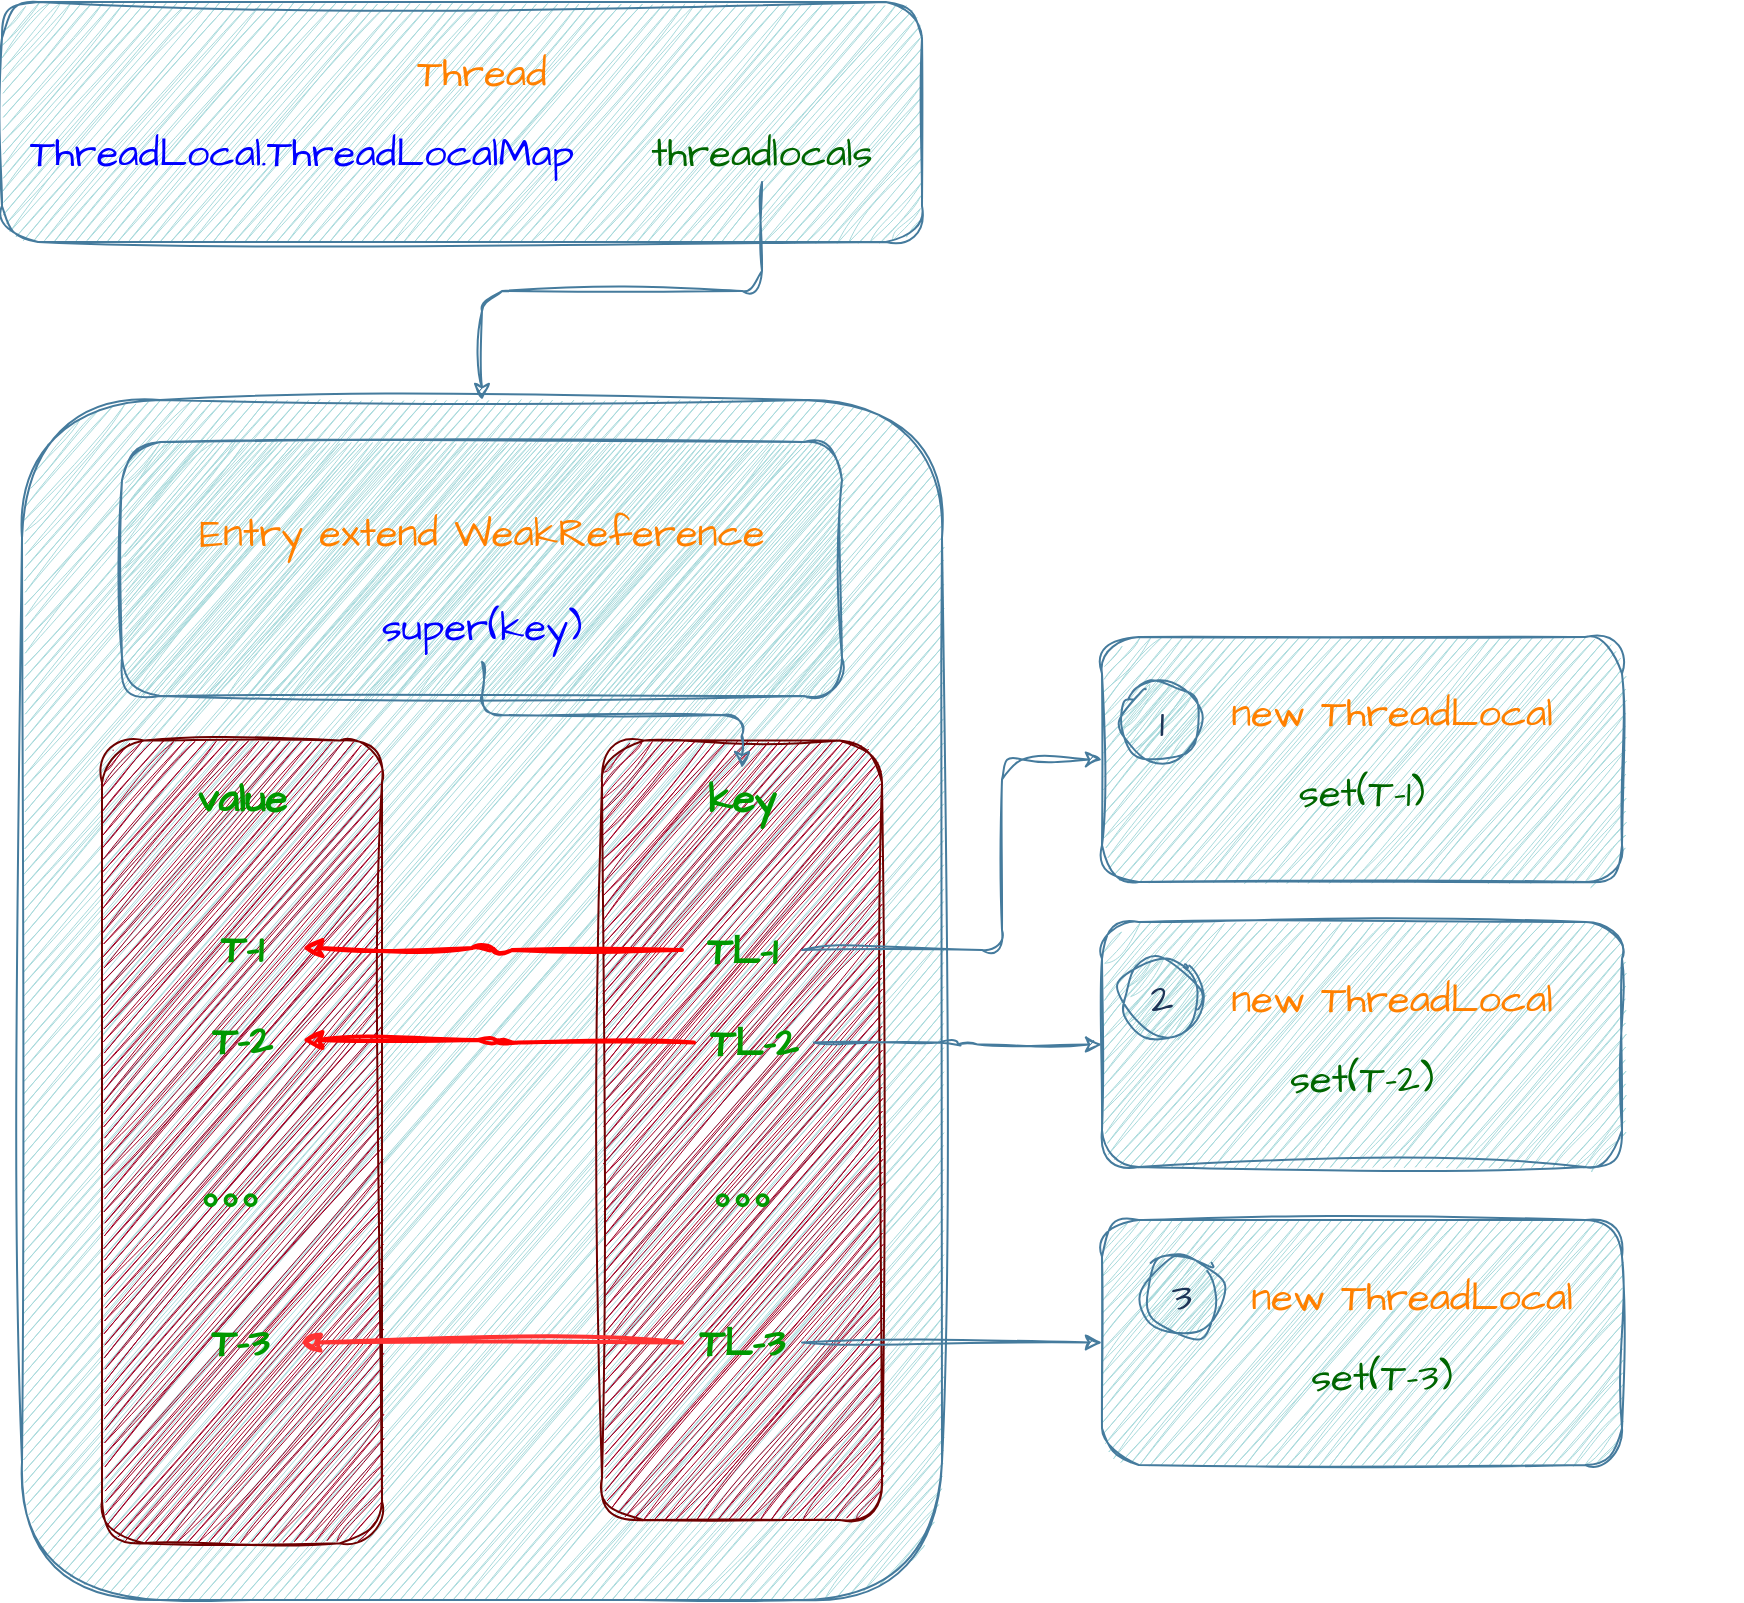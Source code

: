 <mxfile version="21.0.2" type="github">
  <diagram name="第 1 页" id="laoeZc8yE4lGpE7v5CXU">
    <mxGraphModel dx="1834" dy="754" grid="1" gridSize="10" guides="1" tooltips="1" connect="1" arrows="1" fold="1" page="0" pageScale="1" pageWidth="827" pageHeight="1169" background="none" math="0" shadow="0">
      <root>
        <mxCell id="0" />
        <mxCell id="1" parent="0" />
        <mxCell id="CpxjNYqMOLAFewP2eBRz-58" value="" style="group" vertex="1" connectable="0" parent="1">
          <mxGeometry x="-370" y="60" width="870" height="799" as="geometry" />
        </mxCell>
        <mxCell id="CpxjNYqMOLAFewP2eBRz-28" value="" style="group" vertex="1" connectable="0" parent="CpxjNYqMOLAFewP2eBRz-58">
          <mxGeometry x="10" y="359" width="460" height="440" as="geometry" />
        </mxCell>
        <mxCell id="CpxjNYqMOLAFewP2eBRz-25" value="" style="rounded=1;whiteSpace=wrap;html=1;shadow=0;labelBackgroundColor=none;fillColor=#A8DADC;strokeColor=#457B9D;fontColor=#1D3557;sketch=1;curveFitting=1;jiggle=2;" vertex="1" parent="CpxjNYqMOLAFewP2eBRz-28">
          <mxGeometry y="-160" width="460" height="600" as="geometry" />
        </mxCell>
        <mxCell id="CpxjNYqMOLAFewP2eBRz-26" value="" style="rounded=1;whiteSpace=wrap;html=1;shadow=0;labelBackgroundColor=none;fillColor=#a20025;strokeColor=#6F0000;sketch=1;curveFitting=1;jiggle=2;fontColor=#ffffff;" vertex="1" parent="CpxjNYqMOLAFewP2eBRz-28">
          <mxGeometry x="40" y="10.233" width="140" height="401.382" as="geometry" />
        </mxCell>
        <mxCell id="CpxjNYqMOLAFewP2eBRz-27" value="" style="rounded=1;whiteSpace=wrap;html=1;shadow=0;labelBackgroundColor=none;fillColor=#a20025;strokeColor=#6F0000;sketch=1;curveFitting=1;jiggle=2;fontColor=#ffffff;" vertex="1" parent="CpxjNYqMOLAFewP2eBRz-28">
          <mxGeometry x="290" y="10.23" width="140" height="389.77" as="geometry" />
        </mxCell>
        <mxCell id="CpxjNYqMOLAFewP2eBRz-32" value="key" style="text;html=1;strokeColor=none;fillColor=none;align=center;verticalAlign=middle;whiteSpace=wrap;rounded=0;fontSize=20;fontFamily=Architects Daughter;fontColor=#009900;fontStyle=1" vertex="1" parent="CpxjNYqMOLAFewP2eBRz-28">
          <mxGeometry x="330" y="24" width="60" height="30" as="geometry" />
        </mxCell>
        <mxCell id="CpxjNYqMOLAFewP2eBRz-33" value="value" style="text;html=1;strokeColor=none;fillColor=none;align=center;verticalAlign=middle;whiteSpace=wrap;rounded=0;fontSize=20;fontFamily=Architects Daughter;fontColor=#009900;fontStyle=1" vertex="1" parent="CpxjNYqMOLAFewP2eBRz-28">
          <mxGeometry x="80" y="24" width="60" height="30" as="geometry" />
        </mxCell>
        <mxCell id="CpxjNYqMOLAFewP2eBRz-45" style="edgeStyle=orthogonalEdgeStyle;rounded=1;sketch=1;hachureGap=4;jiggle=2;curveFitting=1;orthogonalLoop=1;jettySize=auto;html=1;entryX=1;entryY=0.5;entryDx=0;entryDy=0;strokeColor=#FF0000;fontFamily=Architects Daughter;fontSource=https%3A%2F%2Ffonts.googleapis.com%2Fcss%3Ffamily%3DArchitects%2BDaughter;fontSize=16;fontColor=#1D3557;fillColor=#A8DADC;strokeWidth=2;" edge="1" parent="CpxjNYqMOLAFewP2eBRz-28" source="CpxjNYqMOLAFewP2eBRz-34" target="CpxjNYqMOLAFewP2eBRz-42">
          <mxGeometry relative="1" as="geometry" />
        </mxCell>
        <mxCell id="CpxjNYqMOLAFewP2eBRz-34" value="TL-1" style="text;html=1;strokeColor=none;fillColor=none;align=center;verticalAlign=middle;whiteSpace=wrap;rounded=0;fontSize=20;fontFamily=Architects Daughter;fontColor=#009900;fontStyle=1" vertex="1" parent="CpxjNYqMOLAFewP2eBRz-28">
          <mxGeometry x="330" y="100" width="60" height="30" as="geometry" />
        </mxCell>
        <mxCell id="CpxjNYqMOLAFewP2eBRz-46" style="edgeStyle=orthogonalEdgeStyle;rounded=1;sketch=1;hachureGap=4;jiggle=2;curveFitting=1;orthogonalLoop=1;jettySize=auto;html=1;entryX=1;entryY=0.5;entryDx=0;entryDy=0;strokeColor=#FF0000;fontFamily=Architects Daughter;fontSource=https%3A%2F%2Ffonts.googleapis.com%2Fcss%3Ffamily%3DArchitects%2BDaughter;fontSize=16;fontColor=#1D3557;fillColor=#A8DADC;strokeWidth=2;" edge="1" parent="CpxjNYqMOLAFewP2eBRz-28" source="CpxjNYqMOLAFewP2eBRz-35" target="CpxjNYqMOLAFewP2eBRz-43">
          <mxGeometry relative="1" as="geometry" />
        </mxCell>
        <mxCell id="CpxjNYqMOLAFewP2eBRz-35" value="TL-2" style="text;html=1;strokeColor=none;fillColor=none;align=center;verticalAlign=middle;whiteSpace=wrap;rounded=0;fontSize=20;fontFamily=Architects Daughter;fontColor=#009900;fontStyle=1" vertex="1" parent="CpxjNYqMOLAFewP2eBRz-28">
          <mxGeometry x="336" y="146.25" width="60" height="30" as="geometry" />
        </mxCell>
        <mxCell id="CpxjNYqMOLAFewP2eBRz-47" style="edgeStyle=orthogonalEdgeStyle;rounded=1;sketch=1;hachureGap=4;jiggle=2;curveFitting=1;orthogonalLoop=1;jettySize=auto;html=1;entryX=1;entryY=0.5;entryDx=0;entryDy=0;strokeColor=#FF3333;fontFamily=Architects Daughter;fontSource=https%3A%2F%2Ffonts.googleapis.com%2Fcss%3Ffamily%3DArchitects%2BDaughter;fontSize=16;fontColor=#1D3557;fillColor=#A8DADC;strokeWidth=2;" edge="1" parent="CpxjNYqMOLAFewP2eBRz-28" source="CpxjNYqMOLAFewP2eBRz-36" target="CpxjNYqMOLAFewP2eBRz-44">
          <mxGeometry relative="1" as="geometry" />
        </mxCell>
        <mxCell id="CpxjNYqMOLAFewP2eBRz-36" value="TL-3" style="text;html=1;strokeColor=none;fillColor=none;align=center;verticalAlign=middle;whiteSpace=wrap;rounded=0;fontSize=20;fontFamily=Architects Daughter;fontColor=#009900;fontStyle=1" vertex="1" parent="CpxjNYqMOLAFewP2eBRz-28">
          <mxGeometry x="330" y="296.25" width="60" height="30" as="geometry" />
        </mxCell>
        <mxCell id="CpxjNYqMOLAFewP2eBRz-40" value="。。。" style="text;html=1;strokeColor=none;fillColor=none;align=center;verticalAlign=middle;whiteSpace=wrap;rounded=0;fontSize=20;fontFamily=Architects Daughter;fontColor=#009900;fontStyle=1" vertex="1" parent="CpxjNYqMOLAFewP2eBRz-28">
          <mxGeometry x="336" y="220" width="60" height="30" as="geometry" />
        </mxCell>
        <mxCell id="CpxjNYqMOLAFewP2eBRz-42" value="T-1" style="text;html=1;strokeColor=none;fillColor=none;align=center;verticalAlign=middle;whiteSpace=wrap;rounded=0;fontSize=20;fontFamily=Architects Daughter;fontColor=#009900;fontStyle=1" vertex="1" parent="CpxjNYqMOLAFewP2eBRz-28">
          <mxGeometry x="80" y="99" width="60" height="30" as="geometry" />
        </mxCell>
        <mxCell id="CpxjNYqMOLAFewP2eBRz-43" value="T-2" style="text;html=1;strokeColor=none;fillColor=none;align=center;verticalAlign=middle;whiteSpace=wrap;rounded=0;fontSize=20;fontFamily=Architects Daughter;fontColor=#009900;fontStyle=1" vertex="1" parent="CpxjNYqMOLAFewP2eBRz-28">
          <mxGeometry x="80" y="145" width="60" height="30" as="geometry" />
        </mxCell>
        <mxCell id="CpxjNYqMOLAFewP2eBRz-44" value="T-3" style="text;html=1;strokeColor=none;fillColor=none;align=center;verticalAlign=middle;whiteSpace=wrap;rounded=0;fontSize=20;fontFamily=Architects Daughter;fontColor=#009900;fontStyle=1" vertex="1" parent="CpxjNYqMOLAFewP2eBRz-28">
          <mxGeometry x="79" y="296.25" width="60" height="30" as="geometry" />
        </mxCell>
        <mxCell id="CpxjNYqMOLAFewP2eBRz-48" value="。。。" style="text;html=1;strokeColor=none;fillColor=none;align=center;verticalAlign=middle;whiteSpace=wrap;rounded=0;fontSize=20;fontFamily=Architects Daughter;fontColor=#009900;fontStyle=1" vertex="1" parent="CpxjNYqMOLAFewP2eBRz-28">
          <mxGeometry x="80" y="220" width="60" height="30" as="geometry" />
        </mxCell>
        <mxCell id="CpxjNYqMOLAFewP2eBRz-55" value="" style="group" vertex="1" connectable="0" parent="CpxjNYqMOLAFewP2eBRz-28">
          <mxGeometry x="50" y="-139" width="360" height="127" as="geometry" />
        </mxCell>
        <mxCell id="CpxjNYqMOLAFewP2eBRz-50" value="" style="rounded=1;whiteSpace=wrap;html=1;shadow=0;labelBackgroundColor=none;fillColor=#A8DADC;strokeColor=#457B9D;fontColor=#1D3557;sketch=1;curveFitting=1;jiggle=2;" vertex="1" parent="CpxjNYqMOLAFewP2eBRz-55">
          <mxGeometry width="360" height="127" as="geometry" />
        </mxCell>
        <mxCell id="CpxjNYqMOLAFewP2eBRz-52" value="Entry extend WeakReference" style="text;html=1;strokeColor=none;fillColor=none;align=center;verticalAlign=middle;whiteSpace=wrap;rounded=0;fontSize=20;fontFamily=Architects Daughter;fontColor=#FF8000;" vertex="1" parent="CpxjNYqMOLAFewP2eBRz-55">
          <mxGeometry x="20" y="30" width="320" height="30" as="geometry" />
        </mxCell>
        <mxCell id="CpxjNYqMOLAFewP2eBRz-53" value="super(key)" style="text;html=1;strokeColor=none;fillColor=none;align=center;verticalAlign=middle;whiteSpace=wrap;rounded=0;fontSize=20;fontFamily=Architects Daughter;fontColor=#0000FF;" vertex="1" parent="CpxjNYqMOLAFewP2eBRz-55">
          <mxGeometry x="40" y="73" width="280" height="37" as="geometry" />
        </mxCell>
        <mxCell id="CpxjNYqMOLAFewP2eBRz-56" style="edgeStyle=orthogonalEdgeStyle;rounded=1;sketch=1;hachureGap=4;jiggle=2;curveFitting=1;orthogonalLoop=1;jettySize=auto;html=1;strokeColor=#457B9D;fontFamily=Architects Daughter;fontSource=https%3A%2F%2Ffonts.googleapis.com%2Fcss%3Ffamily%3DArchitects%2BDaughter;fontSize=16;fontColor=#1D3557;fillColor=#A8DADC;" edge="1" parent="CpxjNYqMOLAFewP2eBRz-28" source="CpxjNYqMOLAFewP2eBRz-53" target="CpxjNYqMOLAFewP2eBRz-32">
          <mxGeometry relative="1" as="geometry" />
        </mxCell>
        <mxCell id="CpxjNYqMOLAFewP2eBRz-29" value="" style="group" vertex="1" connectable="0" parent="CpxjNYqMOLAFewP2eBRz-58">
          <mxGeometry x="610" y="317.5" width="260" height="425" as="geometry" />
        </mxCell>
        <mxCell id="CpxjNYqMOLAFewP2eBRz-12" value="" style="group" vertex="1" connectable="0" parent="CpxjNYqMOLAFewP2eBRz-29">
          <mxGeometry width="260" height="122.5" as="geometry" />
        </mxCell>
        <mxCell id="CpxjNYqMOLAFewP2eBRz-8" value="" style="rounded=1;whiteSpace=wrap;html=1;shadow=0;labelBackgroundColor=none;fillColor=#A8DADC;strokeColor=#457B9D;fontColor=#1D3557;sketch=1;curveFitting=1;jiggle=2;" vertex="1" parent="CpxjNYqMOLAFewP2eBRz-12">
          <mxGeometry x="-60" width="260" height="122.5" as="geometry" />
        </mxCell>
        <mxCell id="CpxjNYqMOLAFewP2eBRz-9" value="new ThreadLocal" style="text;html=1;strokeColor=none;fillColor=none;align=center;verticalAlign=middle;whiteSpace=wrap;rounded=0;fontSize=20;fontFamily=Architects Daughter;fontColor=#FF8000;" vertex="1" parent="CpxjNYqMOLAFewP2eBRz-12">
          <mxGeometry x="-10" y="22.5" width="190" height="30" as="geometry" />
        </mxCell>
        <mxCell id="CpxjNYqMOLAFewP2eBRz-11" value="set(T-1)" style="text;html=1;strokeColor=none;fillColor=none;align=center;verticalAlign=middle;whiteSpace=wrap;rounded=0;fontSize=20;fontFamily=Architects Daughter;fontColor=#006600;" vertex="1" parent="CpxjNYqMOLAFewP2eBRz-12">
          <mxGeometry y="62.5" width="140" height="30" as="geometry" />
        </mxCell>
        <mxCell id="CpxjNYqMOLAFewP2eBRz-13" value="" style="group" vertex="1" connectable="0" parent="CpxjNYqMOLAFewP2eBRz-29">
          <mxGeometry x="-60" y="142.5" width="260" height="122.5" as="geometry" />
        </mxCell>
        <mxCell id="CpxjNYqMOLAFewP2eBRz-14" value="" style="rounded=1;whiteSpace=wrap;html=1;shadow=0;labelBackgroundColor=none;fillColor=#A8DADC;strokeColor=#457B9D;fontColor=#1D3557;sketch=1;curveFitting=1;jiggle=2;" vertex="1" parent="CpxjNYqMOLAFewP2eBRz-13">
          <mxGeometry width="260" height="122.5" as="geometry" />
        </mxCell>
        <mxCell id="CpxjNYqMOLAFewP2eBRz-15" value="new ThreadLocal" style="text;html=1;strokeColor=none;fillColor=none;align=center;verticalAlign=middle;whiteSpace=wrap;rounded=0;fontSize=20;fontFamily=Architects Daughter;fontColor=#FF8000;" vertex="1" parent="CpxjNYqMOLAFewP2eBRz-13">
          <mxGeometry x="50" y="22.5" width="190" height="30" as="geometry" />
        </mxCell>
        <mxCell id="CpxjNYqMOLAFewP2eBRz-16" value="set(T-2)" style="text;html=1;strokeColor=none;fillColor=none;align=center;verticalAlign=middle;whiteSpace=wrap;rounded=0;fontSize=20;fontFamily=Architects Daughter;fontColor=#006600;" vertex="1" parent="CpxjNYqMOLAFewP2eBRz-13">
          <mxGeometry x="60" y="62.5" width="140" height="30" as="geometry" />
        </mxCell>
        <mxCell id="CpxjNYqMOLAFewP2eBRz-18" value="2" style="ellipse;whiteSpace=wrap;html=1;aspect=fixed;rounded=1;sketch=1;hachureGap=4;jiggle=2;curveFitting=1;strokeColor=#457B9D;fontFamily=Architects Daughter;fontSource=https%3A%2F%2Ffonts.googleapis.com%2Fcss%3Ffamily%3DArchitects%2BDaughter;fontSize=20;fontColor=#1D3557;fillColor=#A8DADC;" vertex="1" parent="CpxjNYqMOLAFewP2eBRz-13">
          <mxGeometry x="10" y="17.5" width="40" height="40" as="geometry" />
        </mxCell>
        <mxCell id="CpxjNYqMOLAFewP2eBRz-19" value="" style="group" vertex="1" connectable="0" parent="CpxjNYqMOLAFewP2eBRz-29">
          <mxGeometry x="-50" y="291.5" width="260" height="122.5" as="geometry" />
        </mxCell>
        <mxCell id="CpxjNYqMOLAFewP2eBRz-20" value="" style="rounded=1;whiteSpace=wrap;html=1;shadow=0;labelBackgroundColor=none;fillColor=#A8DADC;strokeColor=#457B9D;fontColor=#1D3557;sketch=1;curveFitting=1;jiggle=2;" vertex="1" parent="CpxjNYqMOLAFewP2eBRz-19">
          <mxGeometry x="-10" width="260" height="122.5" as="geometry" />
        </mxCell>
        <mxCell id="CpxjNYqMOLAFewP2eBRz-21" value="new ThreadLocal" style="text;html=1;strokeColor=none;fillColor=none;align=center;verticalAlign=middle;whiteSpace=wrap;rounded=0;fontSize=20;fontFamily=Architects Daughter;fontColor=#FF8000;" vertex="1" parent="CpxjNYqMOLAFewP2eBRz-19">
          <mxGeometry x="50" y="22.5" width="190" height="30" as="geometry" />
        </mxCell>
        <mxCell id="CpxjNYqMOLAFewP2eBRz-22" value="set(T-3)" style="text;html=1;strokeColor=none;fillColor=none;align=center;verticalAlign=middle;whiteSpace=wrap;rounded=0;fontSize=20;fontFamily=Architects Daughter;fontColor=#006600;" vertex="1" parent="CpxjNYqMOLAFewP2eBRz-19">
          <mxGeometry x="60" y="62.5" width="140" height="30" as="geometry" />
        </mxCell>
        <mxCell id="CpxjNYqMOLAFewP2eBRz-23" value="3" style="ellipse;whiteSpace=wrap;html=1;aspect=fixed;rounded=1;sketch=1;hachureGap=4;jiggle=2;curveFitting=1;strokeColor=#457B9D;fontFamily=Architects Daughter;fontSource=https%3A%2F%2Ffonts.googleapis.com%2Fcss%3Ffamily%3DArchitects%2BDaughter;fontSize=20;fontColor=#1D3557;fillColor=#A8DADC;" vertex="1" parent="CpxjNYqMOLAFewP2eBRz-19">
          <mxGeometry x="10" y="17.5" width="40" height="40" as="geometry" />
        </mxCell>
        <mxCell id="CpxjNYqMOLAFewP2eBRz-37" style="edgeStyle=orthogonalEdgeStyle;rounded=1;sketch=1;hachureGap=4;jiggle=2;curveFitting=1;orthogonalLoop=1;jettySize=auto;html=1;entryX=0;entryY=0.5;entryDx=0;entryDy=0;strokeColor=#457B9D;fontFamily=Architects Daughter;fontSource=https%3A%2F%2Ffonts.googleapis.com%2Fcss%3Ffamily%3DArchitects%2BDaughter;fontSize=16;fontColor=#1D3557;fillColor=#A8DADC;" edge="1" parent="CpxjNYqMOLAFewP2eBRz-58" source="CpxjNYqMOLAFewP2eBRz-34" target="CpxjNYqMOLAFewP2eBRz-8">
          <mxGeometry relative="1" as="geometry">
            <Array as="points">
              <mxPoint x="500" y="474" />
              <mxPoint x="500" y="379" />
            </Array>
          </mxGeometry>
        </mxCell>
        <mxCell id="CpxjNYqMOLAFewP2eBRz-38" style="edgeStyle=orthogonalEdgeStyle;rounded=1;sketch=1;hachureGap=4;jiggle=2;curveFitting=1;orthogonalLoop=1;jettySize=auto;html=1;entryX=0;entryY=0.5;entryDx=0;entryDy=0;strokeColor=#457B9D;fontFamily=Architects Daughter;fontSource=https%3A%2F%2Ffonts.googleapis.com%2Fcss%3Ffamily%3DArchitects%2BDaughter;fontSize=16;fontColor=#1D3557;fillColor=#A8DADC;" edge="1" parent="CpxjNYqMOLAFewP2eBRz-58" source="CpxjNYqMOLAFewP2eBRz-35" target="CpxjNYqMOLAFewP2eBRz-14">
          <mxGeometry relative="1" as="geometry" />
        </mxCell>
        <mxCell id="CpxjNYqMOLAFewP2eBRz-39" style="edgeStyle=orthogonalEdgeStyle;rounded=1;sketch=1;hachureGap=4;jiggle=2;curveFitting=1;orthogonalLoop=1;jettySize=auto;html=1;entryX=0;entryY=0.5;entryDx=0;entryDy=0;strokeColor=#457B9D;fontFamily=Architects Daughter;fontSource=https%3A%2F%2Ffonts.googleapis.com%2Fcss%3Ffamily%3DArchitects%2BDaughter;fontSize=16;fontColor=#1D3557;fillColor=#A8DADC;" edge="1" parent="CpxjNYqMOLAFewP2eBRz-58" source="CpxjNYqMOLAFewP2eBRz-36" target="CpxjNYqMOLAFewP2eBRz-20">
          <mxGeometry relative="1" as="geometry" />
        </mxCell>
        <mxCell id="CpxjNYqMOLAFewP2eBRz-54" value="" style="group" vertex="1" connectable="0" parent="CpxjNYqMOLAFewP2eBRz-58">
          <mxGeometry width="460" height="120" as="geometry" />
        </mxCell>
        <mxCell id="CpxjNYqMOLAFewP2eBRz-1" value="" style="rounded=1;whiteSpace=wrap;html=1;shadow=0;labelBackgroundColor=none;fillColor=#A8DADC;strokeColor=#457B9D;fontColor=#1D3557;sketch=1;curveFitting=1;jiggle=2;" vertex="1" parent="CpxjNYqMOLAFewP2eBRz-54">
          <mxGeometry width="460" height="120" as="geometry" />
        </mxCell>
        <mxCell id="CpxjNYqMOLAFewP2eBRz-4" value="Thread" style="text;html=1;strokeColor=none;fillColor=none;align=center;verticalAlign=middle;whiteSpace=wrap;rounded=0;fontSize=20;fontFamily=Architects Daughter;fontColor=#FF8000;" vertex="1" parent="CpxjNYqMOLAFewP2eBRz-54">
          <mxGeometry x="210" y="20" width="60" height="30" as="geometry" />
        </mxCell>
        <mxCell id="CpxjNYqMOLAFewP2eBRz-5" value="ThreadLocal.ThreadLocalMap" style="text;html=1;strokeColor=none;fillColor=none;align=center;verticalAlign=middle;whiteSpace=wrap;rounded=0;fontSize=20;fontFamily=Architects Daughter;fontColor=#0000FF;" vertex="1" parent="CpxjNYqMOLAFewP2eBRz-54">
          <mxGeometry x="10" y="60" width="280" height="30" as="geometry" />
        </mxCell>
        <mxCell id="CpxjNYqMOLAFewP2eBRz-7" value="threadlocals" style="text;html=1;strokeColor=none;fillColor=none;align=center;verticalAlign=middle;whiteSpace=wrap;rounded=0;fontSize=20;fontFamily=Architects Daughter;fontColor=#006600;" vertex="1" parent="CpxjNYqMOLAFewP2eBRz-54">
          <mxGeometry x="310" y="60" width="140" height="30" as="geometry" />
        </mxCell>
        <mxCell id="CpxjNYqMOLAFewP2eBRz-31" style="edgeStyle=orthogonalEdgeStyle;rounded=1;sketch=1;hachureGap=4;jiggle=2;curveFitting=1;orthogonalLoop=1;jettySize=auto;html=1;strokeColor=#457B9D;fontFamily=Architects Daughter;fontSource=https%3A%2F%2Ffonts.googleapis.com%2Fcss%3Ffamily%3DArchitects%2BDaughter;fontSize=16;fontColor=#1D3557;fillColor=#A8DADC;" edge="1" parent="CpxjNYqMOLAFewP2eBRz-58" source="CpxjNYqMOLAFewP2eBRz-7" target="CpxjNYqMOLAFewP2eBRz-25">
          <mxGeometry relative="1" as="geometry" />
        </mxCell>
        <mxCell id="CpxjNYqMOLAFewP2eBRz-17" value="1" style="ellipse;whiteSpace=wrap;html=1;aspect=fixed;rounded=1;sketch=1;hachureGap=4;jiggle=2;curveFitting=1;strokeColor=#457B9D;fontFamily=Architects Daughter;fontSource=https%3A%2F%2Ffonts.googleapis.com%2Fcss%3Ffamily%3DArchitects%2BDaughter;fontSize=20;fontColor=#1D3557;fillColor=#A8DADC;" vertex="1" parent="CpxjNYqMOLAFewP2eBRz-58">
          <mxGeometry x="560" y="340" width="40" height="40" as="geometry" />
        </mxCell>
      </root>
    </mxGraphModel>
  </diagram>
</mxfile>
